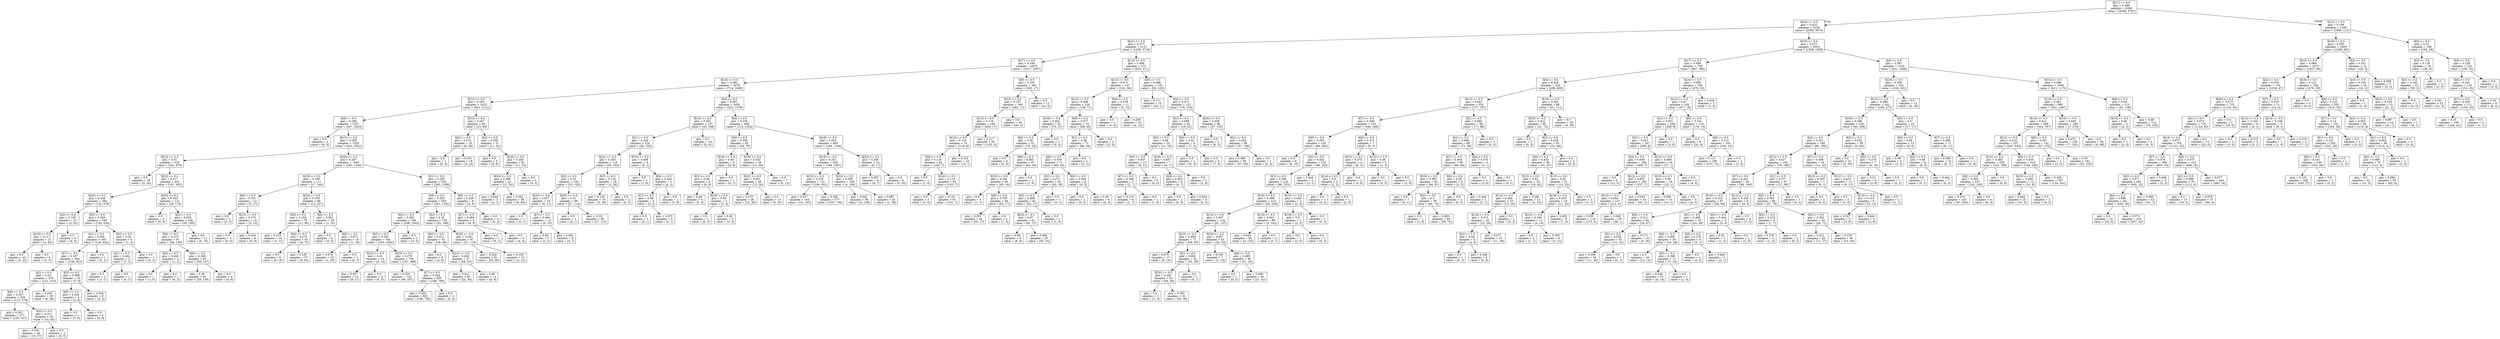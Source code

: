 digraph Tree {
node [shape=box] ;
0 [label="X[11] <= 0.5\ngini = 0.489\nsamples = 6394\nvalue = [4308, 5787]"] ;
1 [label="X[24] <= 0.5\ngini = 0.422\nsamples = 5154\nvalue = [2458, 5674]"] ;
0 -> 1 [labeldistance=2.5, labelangle=45, headlabel="True"] ;
2 [label="X[21] <= 0.5\ngini = 0.377\nsamples = 3151\nvalue = [1250, 3718]"] ;
1 -> 2 ;
3 [label="X[17] <= 0.5\ngini = 0.349\nsamples = 2879\nvalue = [1017, 3507]"] ;
2 -> 3 ;
4 [label="X[14] <= 0.5\ngini = 0.282\nsamples = 2678\nvalue = [714, 3490]"] ;
3 -> 4 ;
5 [label="X[12] <= 0.5\ngini = 0.295\nsamples = 1623\nvalue = [462, 2112]"] ;
4 -> 5 ;
6 [label="X[9] <= 0.5\ngini = 0.296\nsamples = 1557\nvalue = [447, 2023]"] ;
5 -> 6 ;
7 [label="gini = 0.0\nsamples = 2\nvalue = [4, 0]"] ;
6 -> 7 ;
8 [label="X[13] <= 0.5\ngini = 0.295\nsamples = 1555\nvalue = [443, 2023]"] ;
6 -> 8 ;
9 [label="X[15] <= 0.5\ngini = 0.31\nsamples = 510\nvalue = [161, 679]"] ;
8 -> 9 ;
10 [label="gini = 0.0\nsamples = 18\nvalue = [0, 26]"] ;
9 -> 10 ;
11 [label="X[22] <= 0.5\ngini = 0.317\nsamples = 492\nvalue = [161, 653]"] ;
9 -> 11 ;
12 [label="X[20] <= 0.5\ngini = 0.339\nsamples = 380\nvalue = [132, 479]"] ;
11 -> 12 ;
13 [label="X[2] <= 0.5\ngini = 0.105\nsamples = 31\nvalue = [3, 51]"] ;
12 -> 13 ;
14 [label="X[19] <= 0.5\ngini = 0.117\nsamples = 27\nvalue = [3, 45]"] ;
13 -> 14 ;
15 [label="gini = 0.0\nsamples = 23\nvalue = [0, 42]"] ;
14 -> 15 ;
16 [label="gini = 0.5\nsamples = 4\nvalue = [3, 3]"] ;
14 -> 16 ;
17 [label="gini = 0.0\nsamples = 4\nvalue = [0, 6]"] ;
13 -> 17 ;
18 [label="X[5] <= 0.5\ngini = 0.356\nsamples = 349\nvalue = [129, 428]"] ;
12 -> 18 ;
19 [label="X[1] <= 0.5\ngini = 0.356\nsamples = 345\nvalue = [128, 424]"] ;
18 -> 19 ;
20 [label="X[7] <= 0.5\ngini = 0.357\nsamples = 344\nvalue = [128, 423]"] ;
19 -> 20 ;
21 [label="X[2] <= 0.5\ngini = 0.35\nsamples = 334\nvalue = [121, 415]"] ;
20 -> 21 ;
22 [label="X[6] <= 0.5\ngini = 0.357\nsamples = 305\nvalue = [115, 379]"] ;
21 -> 22 ;
23 [label="gini = 0.362\nsamples = 277\nvalue = [105, 337]"] ;
22 -> 23 ;
24 [label="X[3] <= 0.5\ngini = 0.311\nsamples = 28\nvalue = [10, 42]"] ;
22 -> 24 ;
25 [label="gini = 0.335\nsamples = 25\nvalue = [10, 37]"] ;
24 -> 25 ;
26 [label="gini = 0.0\nsamples = 3\nvalue = [0, 5]"] ;
24 -> 26 ;
27 [label="gini = 0.245\nsamples = 29\nvalue = [6, 36]"] ;
21 -> 27 ;
28 [label="X[3] <= 0.5\ngini = 0.498\nsamples = 10\nvalue = [7, 8]"] ;
20 -> 28 ;
29 [label="X[0] <= 0.5\ngini = 0.444\nsamples = 4\nvalue = [3, 6]"] ;
28 -> 29 ;
30 [label="gini = 0.0\nsamples = 1\nvalue = [3, 0]"] ;
29 -> 30 ;
31 [label="gini = 0.0\nsamples = 3\nvalue = [0, 6]"] ;
29 -> 31 ;
32 [label="gini = 0.444\nsamples = 6\nvalue = [4, 2]"] ;
28 -> 32 ;
33 [label="gini = 0.0\nsamples = 1\nvalue = [0, 1]"] ;
19 -> 33 ;
34 [label="X[3] <= 0.5\ngini = 0.32\nsamples = 4\nvalue = [1, 4]"] ;
18 -> 34 ;
35 [label="X[1] <= 0.5\ngini = 0.444\nsamples = 3\nvalue = [1, 2]"] ;
34 -> 35 ;
36 [label="gini = 0.5\nsamples = 2\nvalue = [1, 1]"] ;
35 -> 36 ;
37 [label="gini = 0.0\nsamples = 1\nvalue = [0, 1]"] ;
35 -> 37 ;
38 [label="gini = 0.0\nsamples = 1\nvalue = [0, 2]"] ;
34 -> 38 ;
39 [label="X[20] <= 0.5\ngini = 0.245\nsamples = 112\nvalue = [29, 174]"] ;
11 -> 39 ;
40 [label="gini = 0.0\nsamples = 4\nvalue = [0, 9]"] ;
39 -> 40 ;
41 [label="X[2] <= 0.5\ngini = 0.254\nsamples = 108\nvalue = [29, 165]"] ;
39 -> 41 ;
42 [label="X[0] <= 0.5\ngini = 0.273\nsamples = 97\nvalue = [29, 149]"] ;
41 -> 42 ;
43 [label="X[6] <= 0.5\ngini = 0.444\nsamples = 2\nvalue = [1, 2]"] ;
42 -> 43 ;
44 [label="gini = 0.0\nsamples = 1\nvalue = [1, 0]"] ;
43 -> 44 ;
45 [label="gini = 0.0\nsamples = 1\nvalue = [0, 2]"] ;
43 -> 45 ;
46 [label="X[6] <= 0.5\ngini = 0.269\nsamples = 95\nvalue = [28, 147]"] ;
42 -> 46 ;
47 [label="gini = 0.28\nsamples = 91\nvalue = [28, 138]"] ;
46 -> 47 ;
48 [label="gini = 0.0\nsamples = 4\nvalue = [0, 9]"] ;
46 -> 48 ;
49 [label="gini = 0.0\nsamples = 11\nvalue = [0, 16]"] ;
41 -> 49 ;
50 [label="X[20] <= 0.5\ngini = 0.287\nsamples = 1045\nvalue = [282, 1344]"] ;
8 -> 50 ;
51 [label="X[18] <= 0.5\ngini = 0.189\nsamples = 111\nvalue = [17, 144]"] ;
50 -> 51 ;
52 [label="X[0] <= 0.5\ngini = 0.351\nsamples = 12\nvalue = [5, 17]"] ;
51 -> 52 ;
53 [label="gini = 0.0\nsamples = 2\nvalue = [0, 2]"] ;
52 -> 53 ;
54 [label="X[23] <= 0.5\ngini = 0.375\nsamples = 10\nvalue = [5, 15]"] ;
52 -> 54 ;
55 [label="gini = 0.0\nsamples = 2\nvalue = [0, 6]"] ;
54 -> 55 ;
56 [label="gini = 0.459\nsamples = 8\nvalue = [5, 9]"] ;
54 -> 56 ;
57 [label="X[22] <= 0.5\ngini = 0.158\nsamples = 99\nvalue = [12, 127]"] ;
51 -> 57 ;
58 [label="X[0] <= 0.5\ngini = 0.184\nsamples = 79\nvalue = [11, 96]"] ;
57 -> 58 ;
59 [label="gini = 0.219\nsamples = 14\nvalue = [3, 21]"] ;
58 -> 59 ;
60 [label="X[4] <= 0.5\ngini = 0.174\nsamples = 65\nvalue = [8, 75]"] ;
58 -> 60 ;
61 [label="gini = 0.0\nsamples = 8\nvalue = [0, 10]"] ;
60 -> 61 ;
62 [label="gini = 0.195\nsamples = 57\nvalue = [8, 65]"] ;
60 -> 62 ;
63 [label="X[0] <= 0.5\ngini = 0.061\nsamples = 20\nvalue = [1, 31]"] ;
57 -> 63 ;
64 [label="gini = 0.0\nsamples = 4\nvalue = [0, 5]"] ;
63 -> 64 ;
65 [label="X[6] <= 0.5\ngini = 0.071\nsamples = 16\nvalue = [1, 26]"] ;
63 -> 65 ;
66 [label="gini = 0.074\nsamples = 15\nvalue = [1, 25]"] ;
65 -> 66 ;
67 [label="gini = 0.0\nsamples = 1\nvalue = [0, 1]"] ;
65 -> 67 ;
68 [label="X[1] <= 0.5\ngini = 0.296\nsamples = 934\nvalue = [265, 1200]"] ;
50 -> 68 ;
69 [label="X[6] <= 0.5\ngini = 0.295\nsamples = 925\nvalue = [261, 1191]"] ;
68 -> 69 ;
70 [label="X[5] <= 0.5\ngini = 0.283\nsamples = 766\nvalue = [206, 1003]"] ;
69 -> 70 ;
71 [label="X[0] <= 0.5\ngini = 0.281\nsamples = 764\nvalue = [203, 1000]"] ;
70 -> 71 ;
72 [label="X[22] <= 0.5\ngini = 0.42\nsamples = 14\nvalue = [6, 14]"] ;
71 -> 72 ;
73 [label="gini = 0.457\nsamples = 12\nvalue = [6, 11]"] ;
72 -> 73 ;
74 [label="gini = 0.0\nsamples = 2\nvalue = [0, 3]"] ;
72 -> 74 ;
75 [label="X[23] <= 0.5\ngini = 0.278\nsamples = 750\nvalue = [197, 986]"] ;
71 -> 75 ;
76 [label="gini = 0.329\nsamples = 145\nvalue = [49, 187]"] ;
75 -> 76 ;
77 [label="X[7] <= 0.5\ngini = 0.264\nsamples = 605\nvalue = [148, 799]"] ;
75 -> 77 ;
78 [label="gini = 0.265\nsamples = 603\nvalue = [148, 795]"] ;
77 -> 78 ;
79 [label="gini = 0.0\nsamples = 2\nvalue = [0, 4]"] ;
77 -> 79 ;
80 [label="gini = 0.5\nsamples = 2\nvalue = [3, 3]"] ;
70 -> 80 ;
81 [label="X[2] <= 0.5\ngini = 0.35\nsamples = 159\nvalue = [55, 188]"] ;
69 -> 81 ;
82 [label="X[0] <= 0.5\ngini = 0.411\nsamples = 62\nvalue = [28, 69]"] ;
81 -> 82 ;
83 [label="gini = 0.0\nsamples = 5\nvalue = [0, 6]"] ;
82 -> 83 ;
84 [label="X[22] <= 0.5\ngini = 0.426\nsamples = 57\nvalue = [28, 63]"] ;
82 -> 84 ;
85 [label="gini = 0.411\nsamples = 45\nvalue = [22, 54]"] ;
84 -> 85 ;
86 [label="gini = 0.48\nsamples = 12\nvalue = [6, 9]"] ;
84 -> 86 ;
87 [label="X[22] <= 0.5\ngini = 0.301\nsamples = 97\nvalue = [27, 119]"] ;
81 -> 87 ;
88 [label="gini = 0.324\nsamples = 81\nvalue = [25, 98]"] ;
87 -> 88 ;
89 [label="gini = 0.159\nsamples = 16\nvalue = [2, 21]"] ;
87 -> 89 ;
90 [label="X[6] <= 0.5\ngini = 0.426\nsamples = 9\nvalue = [4, 9]"] ;
68 -> 90 ;
91 [label="X[7] <= 0.5\ngini = 0.494\nsamples = 5\nvalue = [4, 5]"] ;
90 -> 91 ;
92 [label="gini = 0.0\nsamples = 1\nvalue = [0, 1]"] ;
91 -> 92 ;
93 [label="gini = 0.5\nsamples = 4\nvalue = [4, 4]"] ;
91 -> 93 ;
94 [label="gini = 0.0\nsamples = 4\nvalue = [0, 4]"] ;
90 -> 94 ;
95 [label="X[23] <= 0.5\ngini = 0.247\nsamples = 66\nvalue = [15, 89]"] ;
5 -> 95 ;
96 [label="X[4] <= 0.5\ngini = 0.219\nsamples = 19\nvalue = [4, 28]"] ;
95 -> 96 ;
97 [label="gini = 0.0\nsamples = 1\nvalue = [0, 4]"] ;
96 -> 97 ;
98 [label="gini = 0.245\nsamples = 18\nvalue = [4, 24]"] ;
96 -> 98 ;
99 [label="X[4] <= 0.5\ngini = 0.259\nsamples = 47\nvalue = [11, 61]"] ;
95 -> 99 ;
100 [label="gini = 0.0\nsamples = 5\nvalue = [0, 8]"] ;
99 -> 100 ;
101 [label="X[18] <= 0.5\ngini = 0.285\nsamples = 42\nvalue = [11, 53]"] ;
99 -> 101 ;
102 [label="X[20] <= 0.5\ngini = 0.296\nsamples = 41\nvalue = [11, 50]"] ;
101 -> 102 ;
103 [label="gini = 0.444\nsamples = 3\nvalue = [2, 1]"] ;
102 -> 103 ;
104 [label="gini = 0.262\nsamples = 38\nvalue = [9, 49]"] ;
102 -> 104 ;
105 [label="gini = 0.0\nsamples = 1\nvalue = [0, 3]"] ;
101 -> 105 ;
106 [label="X[0] <= 0.5\ngini = 0.261\nsamples = 1055\nvalue = [252, 1378]"] ;
4 -> 106 ;
107 [label="X[18] <= 0.5\ngini = 0.282\nsamples = 147\nvalue = [40, 196]"] ;
106 -> 107 ;
108 [label="X[1] <= 0.5\ngini = 0.326\nsamples = 124\nvalue = [40, 155]"] ;
107 -> 108 ;
109 [label="X[22] <= 0.5\ngini = 0.303\nsamples = 118\nvalue = [35, 153]"] ;
108 -> 109 ;
110 [label="X[2] <= 0.5\ngini = 0.33\nsamples = 100\nvalue = [33, 125]"] ;
109 -> 110 ;
111 [label="X[20] <= 0.5\ngini = 0.457\nsamples = 14\nvalue = [6, 11]"] ;
110 -> 111 ;
112 [label="gini = 0.0\nsamples = 1\nvalue = [0, 1]"] ;
111 -> 112 ;
113 [label="X[7] <= 0.5\ngini = 0.469\nsamples = 13\nvalue = [6, 10]"] ;
111 -> 113 ;
114 [label="gini = 0.48\nsamples = 5\nvalue = [2, 3]"] ;
113 -> 114 ;
115 [label="gini = 0.463\nsamples = 8\nvalue = [4, 7]"] ;
113 -> 115 ;
116 [label="X[20] <= 0.5\ngini = 0.31\nsamples = 86\nvalue = [27, 114]"] ;
110 -> 116 ;
117 [label="gini = 0.0\nsamples = 1\nvalue = [0, 1]"] ;
116 -> 117 ;
118 [label="gini = 0.311\nsamples = 85\nvalue = [27, 113]"] ;
116 -> 118 ;
119 [label="X[3] <= 0.5\ngini = 0.124\nsamples = 18\nvalue = [2, 28]"] ;
109 -> 119 ;
120 [label="gini = 0.133\nsamples = 16\nvalue = [2, 26]"] ;
119 -> 120 ;
121 [label="gini = 0.0\nsamples = 2\nvalue = [0, 2]"] ;
119 -> 121 ;
122 [label="X[23] <= 0.5\ngini = 0.408\nsamples = 6\nvalue = [5, 2]"] ;
108 -> 122 ;
123 [label="gini = 0.0\nsamples = 1\nvalue = [1, 0]"] ;
122 -> 123 ;
124 [label="X[4] <= 0.5\ngini = 0.444\nsamples = 5\nvalue = [4, 2]"] ;
122 -> 124 ;
125 [label="X[7] <= 0.5\ngini = 0.48\nsamples = 4\nvalue = [3, 2]"] ;
124 -> 125 ;
126 [label="gini = 0.0\nsamples = 1\nvalue = [0, 1]"] ;
125 -> 126 ;
127 [label="gini = 0.375\nsamples = 3\nvalue = [3, 1]"] ;
125 -> 127 ;
128 [label="gini = 0.0\nsamples = 1\nvalue = [1, 0]"] ;
124 -> 128 ;
129 [label="gini = 0.0\nsamples = 23\nvalue = [0, 41]"] ;
107 -> 129 ;
130 [label="X[4] <= 0.5\ngini = 0.258\nsamples = 908\nvalue = [212, 1182]"] ;
106 -> 130 ;
131 [label="X[6] <= 0.5\ngini = 0.305\nsamples = 65\nvalue = [18, 78]"] ;
130 -> 131 ;
132 [label="X[18] <= 0.5\ngini = 0.48\nsamples = 9\nvalue = [6, 9]"] ;
131 -> 132 ;
133 [label="X[5] <= 0.5\ngini = 0.49\nsamples = 8\nvalue = [6, 8]"] ;
132 -> 133 ;
134 [label="gini = 0.49\nsamples = 5\nvalue = [3, 4]"] ;
133 -> 134 ;
135 [label="X[23] <= 0.5\ngini = 0.49\nsamples = 3\nvalue = [3, 4]"] ;
133 -> 135 ;
136 [label="gini = 0.0\nsamples = 1\nvalue = [0, 2]"] ;
135 -> 136 ;
137 [label="gini = 0.48\nsamples = 2\nvalue = [3, 2]"] ;
135 -> 137 ;
138 [label="gini = 0.0\nsamples = 1\nvalue = [0, 1]"] ;
132 -> 138 ;
139 [label="X[18] <= 0.5\ngini = 0.252\nsamples = 56\nvalue = [12, 69]"] ;
131 -> 139 ;
140 [label="X[22] <= 0.5\ngini = 0.291\nsamples = 49\nvalue = [12, 56]"] ;
139 -> 140 ;
141 [label="gini = 0.375\nsamples = 36\nvalue = [12, 36]"] ;
140 -> 141 ;
142 [label="gini = 0.0\nsamples = 13\nvalue = [0, 20]"] ;
140 -> 142 ;
143 [label="gini = 0.0\nsamples = 7\nvalue = [0, 13]"] ;
139 -> 143 ;
144 [label="X[19] <= 0.5\ngini = 0.254\nsamples = 843\nvalue = [194, 1104]"] ;
130 -> 144 ;
145 [label="X[18] <= 0.5\ngini = 0.251\nsamples = 829\nvalue = [188, 1087]"] ;
144 -> 145 ;
146 [label="X[23] <= 0.5\ngini = 0.276\nsamples = 721\nvalue = [184, 931]"] ;
145 -> 146 ;
147 [label="gini = 0.237\nsamples = 144\nvalue = [31, 195]"] ;
146 -> 147 ;
148 [label="gini = 0.285\nsamples = 577\nvalue = [153, 736]"] ;
146 -> 148 ;
149 [label="X[22] <= 0.5\ngini = 0.049\nsamples = 108\nvalue = [4, 156]"] ;
145 -> 149 ;
150 [label="gini = 0.045\nsamples = 90\nvalue = [3, 128]"] ;
149 -> 150 ;
151 [label="gini = 0.067\nsamples = 18\nvalue = [1, 28]"] ;
149 -> 151 ;
152 [label="X[22] <= 0.5\ngini = 0.386\nsamples = 14\nvalue = [6, 17]"] ;
144 -> 152 ;
153 [label="gini = 0.497\nsamples = 8\nvalue = [6, 7]"] ;
152 -> 153 ;
154 [label="gini = 0.0\nsamples = 6\nvalue = [0, 10]"] ;
152 -> 154 ;
155 [label="X[6] <= 0.5\ngini = 0.101\nsamples = 201\nvalue = [303, 17]"] ;
3 -> 155 ;
156 [label="X[22] <= 0.5\ngini = 0.107\nsamples = 189\nvalue = [282, 17]"] ;
155 -> 156 ;
157 [label="X[13] <= 0.5\ngini = 0.118\nsamples = 169\nvalue = [253, 17]"] ;
156 -> 157 ;
158 [label="X[15] <= 0.5\ngini = 0.119\nsamples = 74\nvalue = [118, 8]"] ;
157 -> 158 ;
159 [label="X[4] <= 0.5\ngini = 0.118\nsamples = 64\nvalue = [104, 7]"] ;
158 -> 159 ;
160 [label="gini = 0.0\nsamples = 1\nvalue = [1, 0]"] ;
159 -> 160 ;
161 [label="X[14] <= 0.5\ngini = 0.119\nsamples = 63\nvalue = [103, 7]"] ;
159 -> 161 ;
162 [label="gini = 0.0\nsamples = 2\nvalue = [2, 0]"] ;
161 -> 162 ;
163 [label="gini = 0.121\nsamples = 61\nvalue = [101, 7]"] ;
161 -> 163 ;
164 [label="gini = 0.124\nsamples = 10\nvalue = [14, 1]"] ;
158 -> 164 ;
165 [label="gini = 0.117\nsamples = 95\nvalue = [135, 9]"] ;
157 -> 165 ;
166 [label="gini = 0.0\nsamples = 20\nvalue = [29, 0]"] ;
156 -> 166 ;
167 [label="gini = 0.0\nsamples = 12\nvalue = [21, 0]"] ;
155 -> 167 ;
168 [label="X[13] <= 0.5\ngini = 0.499\nsamples = 272\nvalue = [233, 211]"] ;
2 -> 168 ;
169 [label="X[12] <= 0.5\ngini = 0.471\nsamples = 137\nvalue = [141, 86]"] ;
168 -> 169 ;
170 [label="X[14] <= 0.5\ngini = 0.449\nsamples = 126\nvalue = [138, 71]"] ;
169 -> 170 ;
171 [label="X[16] <= 0.5\ngini = 0.402\nsamples = 52\nvalue = [70, 27]"] ;
170 -> 171 ;
172 [label="X[0] <= 0.5\ngini = 0.38\nsamples = 51\nvalue = [70, 24]"] ;
171 -> 172 ;
173 [label="gini = 0.5\nsamples = 4\nvalue = [6, 6]"] ;
172 -> 173 ;
174 [label="X[8] <= 0.5\ngini = 0.343\nsamples = 47\nvalue = [64, 18]"] ;
172 -> 174 ;
175 [label="X[20] <= 0.5\ngini = 0.346\nsamples = 46\nvalue = [63, 18]"] ;
174 -> 175 ;
176 [label="gini = 0.5\nsamples = 2\nvalue = [1, 1]"] ;
175 -> 176 ;
177 [label="X[6] <= 0.5\ngini = 0.338\nsamples = 44\nvalue = [62, 17]"] ;
175 -> 177 ;
178 [label="gini = 0.361\nsamples = 42\nvalue = [55, 17]"] ;
177 -> 178 ;
179 [label="gini = 0.0\nsamples = 2\nvalue = [7, 0]"] ;
177 -> 179 ;
180 [label="gini = 0.0\nsamples = 1\nvalue = [1, 0]"] ;
174 -> 180 ;
181 [label="gini = 0.0\nsamples = 1\nvalue = [0, 3]"] ;
171 -> 181 ;
182 [label="X[8] <= 0.5\ngini = 0.477\nsamples = 74\nvalue = [68, 44]"] ;
170 -> 182 ;
183 [label="X[1] <= 0.5\ngini = 0.48\nsamples = 72\nvalue = [66, 44]"] ;
182 -> 183 ;
184 [label="X[6] <= 0.5\ngini = 0.478\nsamples = 71\nvalue = [66, 43]"] ;
183 -> 184 ;
185 [label="X[3] <= 0.5\ngini = 0.471\nsamples = 63\nvalue = [62, 38]"] ;
184 -> 185 ;
186 [label="X[5] <= 0.5\ngini = 0.468\nsamples = 62\nvalue = [62, 37]"] ;
185 -> 186 ;
187 [label="X[20] <= 0.5\ngini = 0.47\nsamples = 61\nvalue = [61, 37]"] ;
186 -> 187 ;
188 [label="gini = 0.48\nsamples = 6\nvalue = [6, 4]"] ;
187 -> 188 ;
189 [label="gini = 0.469\nsamples = 55\nvalue = [55, 33]"] ;
187 -> 189 ;
190 [label="gini = 0.0\nsamples = 1\nvalue = [1, 0]"] ;
186 -> 190 ;
191 [label="gini = 0.0\nsamples = 1\nvalue = [0, 1]"] ;
185 -> 191 ;
192 [label="X[0] <= 0.5\ngini = 0.494\nsamples = 8\nvalue = [4, 5]"] ;
184 -> 192 ;
193 [label="gini = 0.0\nsamples = 2\nvalue = [0, 2]"] ;
192 -> 193 ;
194 [label="gini = 0.49\nsamples = 6\nvalue = [4, 3]"] ;
192 -> 194 ;
195 [label="gini = 0.0\nsamples = 1\nvalue = [0, 1]"] ;
183 -> 195 ;
196 [label="gini = 0.0\nsamples = 2\nvalue = [2, 0]"] ;
182 -> 196 ;
197 [label="X[0] <= 0.5\ngini = 0.278\nsamples = 11\nvalue = [3, 15]"] ;
169 -> 197 ;
198 [label="gini = 0.0\nsamples = 1\nvalue = [1, 0]"] ;
197 -> 198 ;
199 [label="gini = 0.208\nsamples = 10\nvalue = [2, 15]"] ;
197 -> 199 ;
200 [label="X[9] <= 0.5\ngini = 0.488\nsamples = 135\nvalue = [92, 125]"] ;
168 -> 200 ;
201 [label="gini = 0.111\nsamples = 13\nvalue = [16, 1]"] ;
200 -> 201 ;
202 [label="X[4] <= 0.5\ngini = 0.471\nsamples = 122\nvalue = [76, 124]"] ;
200 -> 202 ;
203 [label="X[1] <= 0.5\ngini = 0.499\nsamples = 24\nvalue = [19, 21]"] ;
202 -> 203 ;
204 [label="X[3] <= 0.5\ngini = 0.48\nsamples = 20\nvalue = [12, 18]"] ;
203 -> 204 ;
205 [label="X[0] <= 0.5\ngini = 0.457\nsamples = 13\nvalue = [6, 11]"] ;
204 -> 205 ;
206 [label="X[7] <= 0.5\ngini = 0.346\nsamples = 7\nvalue = [2, 7]"] ;
205 -> 206 ;
207 [label="gini = 0.219\nsamples = 6\nvalue = [1, 7]"] ;
206 -> 207 ;
208 [label="gini = 0.0\nsamples = 1\nvalue = [1, 0]"] ;
206 -> 208 ;
209 [label="gini = 0.5\nsamples = 6\nvalue = [4, 4]"] ;
205 -> 209 ;
210 [label="X[18] <= 0.5\ngini = 0.497\nsamples = 7\nvalue = [6, 7]"] ;
204 -> 210 ;
211 [label="X[6] <= 0.5\ngini = 0.463\nsamples = 6\nvalue = [4, 7]"] ;
210 -> 211 ;
212 [label="gini = 0.0\nsamples = 2\nvalue = [0, 5]"] ;
211 -> 212 ;
213 [label="gini = 0.444\nsamples = 4\nvalue = [4, 2]"] ;
211 -> 213 ;
214 [label="gini = 0.0\nsamples = 1\nvalue = [2, 0]"] ;
210 -> 214 ;
215 [label="X[6] <= 0.5\ngini = 0.42\nsamples = 4\nvalue = [7, 3]"] ;
203 -> 215 ;
216 [label="gini = 0.0\nsamples = 1\nvalue = [0, 3]"] ;
215 -> 216 ;
217 [label="gini = 0.0\nsamples = 3\nvalue = [7, 0]"] ;
215 -> 217 ;
218 [label="X[20] <= 0.5\ngini = 0.459\nsamples = 98\nvalue = [57, 103]"] ;
202 -> 218 ;
219 [label="gini = 0.0\nsamples = 2\nvalue = [0, 3]"] ;
218 -> 219 ;
220 [label="X[1] <= 0.5\ngini = 0.462\nsamples = 96\nvalue = [57, 100]"] ;
218 -> 220 ;
221 [label="gini = 0.465\nsamples = 95\nvalue = [57, 98]"] ;
220 -> 221 ;
222 [label="gini = 0.0\nsamples = 1\nvalue = [0, 2]"] ;
220 -> 222 ;
223 [label="X[19] <= 0.5\ngini = 0.472\nsamples = 2003\nvalue = [1208, 1956]"] ;
1 -> 223 ;
224 [label="X[17] <= 0.5\ngini = 0.486\nsamples = 749\nvalue = [687, 490]"] ;
223 -> 224 ;
225 [label="X[6] <= 0.5\ngini = 0.426\nsamples = 420\nvalue = [208, 468]"] ;
224 -> 225 ;
226 [label="X[13] <= 0.5\ngini = 0.443\nsamples = 332\nvalue = [177, 357]"] ;
225 -> 226 ;
227 [label="X[7] <= 0.5\ngini = 0.406\nsamples = 233\nvalue = [106, 269]"] ;
226 -> 227 ;
228 [label="X[9] <= 0.5\ngini = 0.395\nsamples = 226\nvalue = [98, 264]"] ;
227 -> 228 ;
229 [label="gini = 0.0\nsamples = 8\nvalue = [0, 10]"] ;
228 -> 229 ;
230 [label="X[2] <= 0.5\ngini = 0.402\nsamples = 218\nvalue = [98, 254]"] ;
228 -> 230 ;
231 [label="X[5] <= 0.5\ngini = 0.399\nsamples = 216\nvalue = [96, 253]"] ;
230 -> 231 ;
232 [label="X[16] <= 0.5\ngini = 0.398\nsamples = 213\nvalue = [94, 249]"] ;
231 -> 232 ;
233 [label="X[14] <= 0.5\ngini = 0.497\nsamples = 124\nvalue = [91, 107]"] ;
232 -> 233 ;
234 [label="X[15] <= 0.5\ngini = 0.499\nsamples = 71\nvalue = [59, 53]"] ;
233 -> 234 ;
235 [label="gini = 0.476\nsamples = 17\nvalue = [9, 14]"] ;
234 -> 235 ;
236 [label="X[1] <= 0.5\ngini = 0.492\nsamples = 54\nvalue = [50, 39]"] ;
234 -> 236 ;
237 [label="X[20] <= 0.5\ngini = 0.491\nsamples = 53\nvalue = [50, 38]"] ;
236 -> 237 ;
238 [label="gini = 0.0\nsamples = 1\nvalue = [1, 0]"] ;
237 -> 238 ;
239 [label="gini = 0.492\nsamples = 52\nvalue = [49, 38]"] ;
237 -> 239 ;
240 [label="gini = 0.0\nsamples = 1\nvalue = [0, 1]"] ;
236 -> 240 ;
241 [label="X[20] <= 0.5\ngini = 0.467\nsamples = 53\nvalue = [32, 54]"] ;
233 -> 241 ;
242 [label="gini = 0.165\nsamples = 7\nvalue = [1, 10]"] ;
241 -> 242 ;
243 [label="X[0] <= 0.5\ngini = 0.485\nsamples = 46\nvalue = [31, 44]"] ;
241 -> 243 ;
244 [label="gini = 0.0\nsamples = 1\nvalue = [0, 2]"] ;
243 -> 244 ;
245 [label="gini = 0.489\nsamples = 45\nvalue = [31, 42]"] ;
243 -> 245 ;
246 [label="X[18] <= 0.5\ngini = 0.041\nsamples = 89\nvalue = [3, 142]"] ;
232 -> 246 ;
247 [label="gini = 0.043\nsamples = 84\nvalue = [3, 135]"] ;
246 -> 247 ;
248 [label="gini = 0.0\nsamples = 5\nvalue = [0, 7]"] ;
246 -> 248 ;
249 [label="X[15] <= 0.5\ngini = 0.444\nsamples = 3\nvalue = [2, 4]"] ;
231 -> 249 ;
250 [label="X[18] <= 0.5\ngini = 0.5\nsamples = 2\nvalue = [2, 2]"] ;
249 -> 250 ;
251 [label="gini = 0.0\nsamples = 1\nvalue = [2, 0]"] ;
250 -> 251 ;
252 [label="gini = 0.0\nsamples = 1\nvalue = [0, 2]"] ;
250 -> 252 ;
253 [label="gini = 0.0\nsamples = 1\nvalue = [0, 2]"] ;
249 -> 253 ;
254 [label="gini = 0.444\nsamples = 2\nvalue = [2, 1]"] ;
230 -> 254 ;
255 [label="X[0] <= 0.5\ngini = 0.473\nsamples = 7\nvalue = [8, 5]"] ;
227 -> 255 ;
256 [label="X[15] <= 0.5\ngini = 0.375\nsamples = 4\nvalue = [6, 2]"] ;
255 -> 256 ;
257 [label="X[14] <= 0.5\ngini = 0.5\nsamples = 2\nvalue = [2, 2]"] ;
256 -> 257 ;
258 [label="gini = 0.0\nsamples = 1\nvalue = [0, 2]"] ;
257 -> 258 ;
259 [label="gini = 0.0\nsamples = 1\nvalue = [2, 0]"] ;
257 -> 259 ;
260 [label="gini = 0.0\nsamples = 2\nvalue = [4, 0]"] ;
256 -> 260 ;
261 [label="X[15] <= 0.5\ngini = 0.48\nsamples = 3\nvalue = [2, 3]"] ;
255 -> 261 ;
262 [label="gini = 0.0\nsamples = 1\nvalue = [0, 3]"] ;
261 -> 262 ;
263 [label="gini = 0.0\nsamples = 2\nvalue = [2, 0]"] ;
261 -> 263 ;
264 [label="X[2] <= 0.5\ngini = 0.494\nsamples = 99\nvalue = [71, 88]"] ;
226 -> 264 ;
265 [label="X[1] <= 0.5\ngini = 0.496\nsamples = 98\nvalue = [71, 85]"] ;
264 -> 265 ;
266 [label="X[7] <= 0.5\ngini = 0.494\nsamples = 96\nvalue = [68, 84]"] ;
265 -> 266 ;
267 [label="X[20] <= 0.5\ngini = 0.495\nsamples = 92\nvalue = [66, 81]"] ;
266 -> 267 ;
268 [label="gini = 0.0\nsamples = 7\nvalue = [0, 11]"] ;
267 -> 268 ;
269 [label="X[4] <= 0.5\ngini = 0.5\nsamples = 85\nvalue = [66, 70]"] ;
267 -> 269 ;
270 [label="gini = 0.0\nsamples = 1\nvalue = [1, 0]"] ;
269 -> 270 ;
271 [label="gini = 0.499\nsamples = 84\nvalue = [65, 70]"] ;
269 -> 271 ;
272 [label="X[0] <= 0.5\ngini = 0.48\nsamples = 4\nvalue = [2, 3]"] ;
266 -> 272 ;
273 [label="gini = 0.0\nsamples = 2\nvalue = [0, 2]"] ;
272 -> 273 ;
274 [label="gini = 0.444\nsamples = 2\nvalue = [2, 1]"] ;
272 -> 274 ;
275 [label="X[4] <= 0.5\ngini = 0.375\nsamples = 2\nvalue = [3, 1]"] ;
265 -> 275 ;
276 [label="gini = 0.0\nsamples = 1\nvalue = [3, 0]"] ;
275 -> 276 ;
277 [label="gini = 0.0\nsamples = 1\nvalue = [0, 1]"] ;
275 -> 277 ;
278 [label="gini = 0.0\nsamples = 1\nvalue = [0, 3]"] ;
264 -> 278 ;
279 [label="X[16] <= 0.5\ngini = 0.341\nsamples = 88\nvalue = [31, 111]"] ;
225 -> 279 ;
280 [label="X[20] <= 0.5\ngini = 0.421\nsamples = 60\nvalue = [31, 72]"] ;
279 -> 280 ;
281 [label="gini = 0.0\nsamples = 2\nvalue = [0, 3]"] ;
280 -> 281 ;
282 [label="X[3] <= 0.5\ngini = 0.428\nsamples = 58\nvalue = [31, 69]"] ;
280 -> 282 ;
283 [label="X[0] <= 0.5\ngini = 0.433\nsamples = 56\nvalue = [31, 67]"] ;
282 -> 283 ;
284 [label="X[13] <= 0.5\ngini = 0.42\nsamples = 35\nvalue = [18, 42]"] ;
283 -> 284 ;
285 [label="X[12] <= 0.5\ngini = 0.464\nsamples = 23\nvalue = [15, 26]"] ;
284 -> 285 ;
286 [label="X[14] <= 0.5\ngini = 0.473\nsamples = 22\nvalue = [15, 24]"] ;
285 -> 286 ;
287 [label="X[2] <= 0.5\ngini = 0.48\nsamples = 6\nvalue = [4, 6]"] ;
286 -> 287 ;
288 [label="gini = 0.0\nsamples = 1\nvalue = [0, 1]"] ;
287 -> 288 ;
289 [label="gini = 0.494\nsamples = 5\nvalue = [4, 5]"] ;
287 -> 289 ;
290 [label="gini = 0.471\nsamples = 16\nvalue = [11, 18]"] ;
286 -> 290 ;
291 [label="gini = 0.0\nsamples = 1\nvalue = [0, 2]"] ;
285 -> 291 ;
292 [label="gini = 0.266\nsamples = 12\nvalue = [3, 16]"] ;
284 -> 292 ;
293 [label="X[15] <= 0.5\ngini = 0.45\nsamples = 21\nvalue = [13, 25]"] ;
283 -> 293 ;
294 [label="X[14] <= 0.5\ngini = 0.438\nsamples = 19\nvalue = [11, 23]"] ;
293 -> 294 ;
295 [label="X[13] <= 0.5\ngini = 0.346\nsamples = 11\nvalue = [4, 14]"] ;
294 -> 295 ;
296 [label="gini = 0.5\nsamples = 2\nvalue = [1, 1]"] ;
295 -> 296 ;
297 [label="gini = 0.305\nsamples = 9\nvalue = [3, 13]"] ;
295 -> 297 ;
298 [label="gini = 0.492\nsamples = 8\nvalue = [7, 9]"] ;
294 -> 298 ;
299 [label="gini = 0.5\nsamples = 2\nvalue = [2, 2]"] ;
293 -> 299 ;
300 [label="gini = 0.0\nsamples = 2\nvalue = [0, 2]"] ;
282 -> 300 ;
301 [label="gini = 0.0\nsamples = 28\nvalue = [0, 39]"] ;
279 -> 301 ;
302 [label="X[16] <= 0.5\ngini = 0.084\nsamples = 329\nvalue = [479, 22]"] ;
224 -> 302 ;
303 [label="X[14] <= 0.5\ngini = 0.07\nsamples = 326\nvalue = [477, 18]"] ;
302 -> 303 ;
304 [label="X[1] <= 0.5\ngini = 0.051\nsamples = 208\nvalue = [299, 8]"] ;
303 -> 304 ;
305 [label="X[2] <= 0.5\ngini = 0.051\nsamples = 207\nvalue = [296, 8]"] ;
304 -> 305 ;
306 [label="X[4] <= 0.5\ngini = 0.049\nsamples = 188\nvalue = [269, 7]"] ;
305 -> 306 ;
307 [label="gini = 0.0\nsamples = 8\nvalue = [12, 0]"] ;
306 -> 307 ;
308 [label="X[12] <= 0.5\ngini = 0.052\nsamples = 180\nvalue = [257, 7]"] ;
306 -> 308 ;
309 [label="X[15] <= 0.5\ngini = 0.054\nsamples = 147\nvalue = [212, 6]"] ;
308 -> 309 ;
310 [label="gini = 0.055\nsamples = 119\nvalue = [173, 5]"] ;
309 -> 310 ;
311 [label="gini = 0.049\nsamples = 28\nvalue = [39, 1]"] ;
309 -> 311 ;
312 [label="gini = 0.043\nsamples = 33\nvalue = [45, 1]"] ;
308 -> 312 ;
313 [label="X[12] <= 0.5\ngini = 0.069\nsamples = 19\nvalue = [27, 1]"] ;
305 -> 313 ;
314 [label="X[15] <= 0.5\ngini = 0.08\nsamples = 16\nvalue = [23, 1]"] ;
313 -> 314 ;
315 [label="gini = 0.095\nsamples = 13\nvalue = [19, 1]"] ;
314 -> 315 ;
316 [label="gini = 0.0\nsamples = 3\nvalue = [4, 0]"] ;
314 -> 316 ;
317 [label="gini = 0.0\nsamples = 3\nvalue = [4, 0]"] ;
313 -> 317 ;
318 [label="gini = 0.0\nsamples = 1\nvalue = [3, 0]"] ;
304 -> 318 ;
319 [label="X[0] <= 0.5\ngini = 0.101\nsamples = 118\nvalue = [178, 10]"] ;
303 -> 319 ;
320 [label="gini = 0.0\nsamples = 9\nvalue = [20, 0]"] ;
319 -> 320 ;
321 [label="X[6] <= 0.5\ngini = 0.112\nsamples = 109\nvalue = [158, 10]"] ;
319 -> 321 ;
322 [label="gini = 0.113\nsamples = 108\nvalue = [157, 10]"] ;
321 -> 322 ;
323 [label="gini = 0.0\nsamples = 1\nvalue = [1, 0]"] ;
321 -> 323 ;
324 [label="gini = 0.444\nsamples = 3\nvalue = [2, 4]"] ;
302 -> 324 ;
325 [label="X[4] <= 0.5\ngini = 0.387\nsamples = 1254\nvalue = [521, 1466]"] ;
223 -> 325 ;
326 [label="X[10] <= 0.5\ngini = 0.396\nsamples = 254\nvalue = [109, 291]"] ;
325 -> 326 ;
327 [label="X[15] <= 0.5\ngini = 0.408\nsamples = 242\nvalue = [109, 273]"] ;
326 -> 327 ;
328 [label="X[16] <= 0.5\ngini = 0.389\nsamples = 218\nvalue = [92, 256]"] ;
327 -> 328 ;
329 [label="X[3] <= 0.5\ngini = 0.431\nsamples = 180\nvalue = [90, 196]"] ;
328 -> 329 ;
330 [label="X[13] <= 0.5\ngini = 0.417\nsamples = 162\nvalue = [76, 180]"] ;
329 -> 330 ;
331 [label="X[7] <= 0.5\ngini = 0.441\nsamples = 95\nvalue = [49, 100]"] ;
330 -> 331 ;
332 [label="X[14] <= 0.5\ngini = 0.415\nsamples = 87\nvalue = [40, 96]"] ;
331 -> 332 ;
333 [label="X[0] <= 0.5\ngini = 0.311\nsamples = 54\nvalue = [16, 67]"] ;
332 -> 333 ;
334 [label="X[1] <= 0.5\ngini = 0.334\nsamples = 35\nvalue = [11, 41]"] ;
333 -> 334 ;
335 [label="gini = 0.338\nsamples = 34\nvalue = [11, 40]"] ;
334 -> 335 ;
336 [label="gini = 0.0\nsamples = 1\nvalue = [0, 1]"] ;
334 -> 336 ;
337 [label="gini = 0.271\nsamples = 19\nvalue = [5, 26]"] ;
333 -> 337 ;
338 [label="X[1] <= 0.5\ngini = 0.496\nsamples = 33\nvalue = [24, 29]"] ;
332 -> 338 ;
339 [label="X[0] <= 0.5\ngini = 0.482\nsamples = 29\nvalue = [19, 28]"] ;
338 -> 339 ;
340 [label="gini = 0.5\nsamples = 18\nvalue = [14, 14]"] ;
339 -> 340 ;
341 [label="X[5] <= 0.5\ngini = 0.388\nsamples = 11\nvalue = [5, 14]"] ;
339 -> 341 ;
342 [label="gini = 0.346\nsamples = 10\nvalue = [4, 14]"] ;
341 -> 342 ;
343 [label="gini = 0.0\nsamples = 1\nvalue = [1, 0]"] ;
341 -> 343 ;
344 [label="X[5] <= 0.5\ngini = 0.278\nsamples = 4\nvalue = [5, 1]"] ;
338 -> 344 ;
345 [label="gini = 0.0\nsamples = 1\nvalue = [3, 0]"] ;
344 -> 345 ;
346 [label="gini = 0.444\nsamples = 3\nvalue = [2, 1]"] ;
344 -> 346 ;
347 [label="X[12] <= 0.5\ngini = 0.426\nsamples = 8\nvalue = [9, 4]"] ;
331 -> 347 ;
348 [label="X[0] <= 0.5\ngini = 0.444\nsamples = 4\nvalue = [2, 4]"] ;
347 -> 348 ;
349 [label="gini = 0.32\nsamples = 3\nvalue = [1, 4]"] ;
348 -> 349 ;
350 [label="gini = 0.0\nsamples = 1\nvalue = [1, 0]"] ;
348 -> 350 ;
351 [label="gini = 0.0\nsamples = 4\nvalue = [7, 0]"] ;
347 -> 351 ;
352 [label="X[1] <= 0.5\ngini = 0.377\nsamples = 67\nvalue = [27, 80]"] ;
330 -> 352 ;
353 [label="X[6] <= 0.5\ngini = 0.382\nsamples = 66\nvalue = [27, 78]"] ;
352 -> 353 ;
354 [label="X[5] <= 0.5\ngini = 0.219\nsamples = 4\nvalue = [1, 7]"] ;
353 -> 354 ;
355 [label="gini = 0.278\nsamples = 2\nvalue = [1, 5]"] ;
354 -> 355 ;
356 [label="gini = 0.0\nsamples = 2\nvalue = [0, 2]"] ;
354 -> 356 ;
357 [label="X[2] <= 0.5\ngini = 0.392\nsamples = 62\nvalue = [26, 71]"] ;
353 -> 357 ;
358 [label="gini = 0.411\nsamples = 26\nvalue = [11, 27]"] ;
357 -> 358 ;
359 [label="gini = 0.379\nsamples = 36\nvalue = [15, 44]"] ;
357 -> 359 ;
360 [label="gini = 0.0\nsamples = 1\nvalue = [0, 2]"] ;
352 -> 360 ;
361 [label="X[7] <= 0.5\ngini = 0.498\nsamples = 18\nvalue = [14, 16]"] ;
329 -> 361 ;
362 [label="X[13] <= 0.5\ngini = 0.397\nsamples = 7\nvalue = [8, 3]"] ;
361 -> 362 ;
363 [label="gini = 0.0\nsamples = 2\nvalue = [5, 0]"] ;
362 -> 363 ;
364 [label="gini = 0.5\nsamples = 5\nvalue = [3, 3]"] ;
362 -> 364 ;
365 [label="X[12] <= 0.5\ngini = 0.432\nsamples = 11\nvalue = [6, 13]"] ;
361 -> 365 ;
366 [label="X[13] <= 0.5\ngini = 0.415\nsamples = 9\nvalue = [5, 12]"] ;
365 -> 366 ;
367 [label="gini = 0.397\nsamples = 5\nvalue = [3, 8]"] ;
366 -> 367 ;
368 [label="gini = 0.444\nsamples = 4\nvalue = [2, 4]"] ;
366 -> 368 ;
369 [label="gini = 0.5\nsamples = 2\nvalue = [1, 1]"] ;
365 -> 369 ;
370 [label="X[3] <= 0.5\ngini = 0.062\nsamples = 38\nvalue = [2, 60]"] ;
328 -> 370 ;
371 [label="gini = 0.0\nsamples = 31\nvalue = [0, 50]"] ;
370 -> 371 ;
372 [label="X[6] <= 0.5\ngini = 0.278\nsamples = 7\nvalue = [2, 10]"] ;
370 -> 372 ;
373 [label="gini = 0.32\nsamples = 6\nvalue = [2, 8]"] ;
372 -> 373 ;
374 [label="gini = 0.0\nsamples = 1\nvalue = [0, 2]"] ;
372 -> 374 ;
375 [label="X[0] <= 0.5\ngini = 0.5\nsamples = 24\nvalue = [17, 17]"] ;
327 -> 375 ;
376 [label="X[6] <= 0.5\ngini = 0.48\nsamples = 13\nvalue = [9, 6]"] ;
375 -> 376 ;
377 [label="gini = 0.48\nsamples = 5\nvalue = [3, 2]"] ;
376 -> 377 ;
378 [label="X[2] <= 0.5\ngini = 0.48\nsamples = 8\nvalue = [6, 4]"] ;
376 -> 378 ;
379 [label="gini = 0.0\nsamples = 1\nvalue = [0, 1]"] ;
378 -> 379 ;
380 [label="gini = 0.444\nsamples = 7\nvalue = [6, 3]"] ;
378 -> 380 ;
381 [label="X[7] <= 0.5\ngini = 0.488\nsamples = 11\nvalue = [8, 11]"] ;
375 -> 381 ;
382 [label="gini = 0.498\nsamples = 10\nvalue = [8, 7]"] ;
381 -> 382 ;
383 [label="gini = 0.0\nsamples = 1\nvalue = [0, 4]"] ;
381 -> 383 ;
384 [label="gini = 0.0\nsamples = 12\nvalue = [0, 18]"] ;
326 -> 384 ;
385 [label="X[15] <= 0.5\ngini = 0.384\nsamples = 1000\nvalue = [412, 1175]"] ;
325 -> 385 ;
386 [label="X[16] <= 0.5\ngini = 0.361\nsamples = 885\nvalue = [331, 1067]"] ;
385 -> 386 ;
387 [label="X[14] <= 0.5\ngini = 0.411\nsamples = 699\nvalue = [324, 797]"] ;
386 -> 387 ;
388 [label="X[13] <= 0.5\ngini = 0.414\nsamples = 557\nvalue = [267, 645]"] ;
387 -> 388 ;
389 [label="X[10] <= 0.5\ngini = 0.383\nsamples = 238\nvalue = [103, 296]"] ;
388 -> 389 ;
390 [label="X[8] <= 0.5\ngini = 0.385\nsamples = 237\nvalue = [103, 293]"] ;
389 -> 390 ;
391 [label="gini = 0.374\nsamples = 233\nvalue = [97, 293]"] ;
390 -> 391 ;
392 [label="gini = 0.0\nsamples = 4\nvalue = [6, 0]"] ;
390 -> 392 ;
393 [label="gini = 0.0\nsamples = 1\nvalue = [0, 3]"] ;
389 -> 393 ;
394 [label="X[9] <= 0.5\ngini = 0.435\nsamples = 319\nvalue = [164, 349]"] ;
388 -> 394 ;
395 [label="X[10] <= 0.5\ngini = 0.494\nsamples = 12\nvalue = [10, 8]"] ;
394 -> 395 ;
396 [label="gini = 0.444\nsamples = 10\nvalue = [10, 5]"] ;
395 -> 396 ;
397 [label="gini = 0.0\nsamples = 2\nvalue = [0, 3]"] ;
395 -> 397 ;
398 [label="gini = 0.429\nsamples = 307\nvalue = [154, 341]"] ;
394 -> 398 ;
399 [label="X[9] <= 0.5\ngini = 0.397\nsamples = 142\nvalue = [57, 152]"] ;
387 -> 399 ;
400 [label="gini = 0.0\nsamples = 1\nvalue = [2, 0]"] ;
399 -> 400 ;
401 [label="gini = 0.39\nsamples = 141\nvalue = [55, 152]"] ;
399 -> 401 ;
402 [label="X[10] <= 0.5\ngini = 0.049\nsamples = 186\nvalue = [7, 270]"] ;
386 -> 402 ;
403 [label="gini = 0.072\nsamples = 128\nvalue = [7, 181]"] ;
402 -> 403 ;
404 [label="gini = 0.0\nsamples = 58\nvalue = [0, 89]"] ;
402 -> 404 ;
405 [label="X[9] <= 0.5\ngini = 0.49\nsamples = 115\nvalue = [81, 108]"] ;
385 -> 405 ;
406 [label="X[10] <= 0.5\ngini = 0.48\nsamples = 3\nvalue = [2, 3]"] ;
405 -> 406 ;
407 [label="gini = 0.0\nsamples = 1\nvalue = [2, 0]"] ;
406 -> 407 ;
408 [label="gini = 0.0\nsamples = 2\nvalue = [0, 3]"] ;
406 -> 408 ;
409 [label="gini = 0.49\nsamples = 112\nvalue = [79, 105]"] ;
405 -> 409 ;
410 [label="X[12] <= 0.5\ngini = 0.109\nsamples = 1240\nvalue = [1850, 113]"] ;
0 -> 410 [labeldistance=2.5, labelangle=-45, headlabel="False"] ;
411 [label="X[16] <= 0.5\ngini = 0.093\nsamples = 1094\nvalue = [1656, 85]"] ;
410 -> 411 ;
412 [label="X[13] <= 0.5\ngini = 0.089\nsamples = 1073\nvalue = [1627, 80]"] ;
411 -> 412 ;
413 [label="X[3] <= 0.5\ngini = 0.076\nsamples = 734\nvalue = [1148, 47]"] ;
412 -> 413 ;
414 [label="X[20] <= 0.5\ngini = 0.073\nsamples = 723\nvalue = [1134, 45]"] ;
413 -> 414 ;
415 [label="X[1] <= 0.5\ngini = 0.074\nsamples = 716\nvalue = [1124, 45]"] ;
414 -> 415 ;
416 [label="X[14] <= 0.5\ngini = 0.075\nsamples = 703\nvalue = [1101, 45]"] ;
415 -> 416 ;
417 [label="X[7] <= 0.5\ngini = 0.076\nsamples = 389\nvalue = [605, 25]"] ;
416 -> 417 ;
418 [label="X[2] <= 0.5\ngini = 0.071\nsamples = 384\nvalue = [600, 23]"] ;
417 -> 418 ;
419 [label="X[4] <= 0.5\ngini = 0.069\nsamples = 341\nvalue = [539, 20]"] ;
418 -> 419 ;
420 [label="gini = 0.0\nsamples = 22\nvalue = [32, 0]"] ;
419 -> 420 ;
421 [label="gini = 0.073\nsamples = 319\nvalue = [507, 20]"] ;
419 -> 421 ;
422 [label="gini = 0.089\nsamples = 43\nvalue = [61, 3]"] ;
418 -> 422 ;
423 [label="gini = 0.408\nsamples = 5\nvalue = [5, 2]"] ;
417 -> 423 ;
424 [label="X[4] <= 0.5\ngini = 0.075\nsamples = 314\nvalue = [496, 20]"] ;
416 -> 424 ;
425 [label="X[2] <= 0.5\ngini = 0.066\nsamples = 70\nvalue = [113, 4]"] ;
424 -> 425 ;
426 [label="gini = 0.0\nsamples = 13\nvalue = [19, 0]"] ;
425 -> 426 ;
427 [label="gini = 0.078\nsamples = 57\nvalue = [94, 4]"] ;
425 -> 427 ;
428 [label="gini = 0.077\nsamples = 244\nvalue = [383, 16]"] ;
424 -> 428 ;
429 [label="gini = 0.0\nsamples = 13\nvalue = [23, 0]"] ;
415 -> 429 ;
430 [label="gini = 0.0\nsamples = 7\nvalue = [10, 0]"] ;
414 -> 430 ;
431 [label="X[7] <= 0.5\ngini = 0.219\nsamples = 11\nvalue = [14, 2]"] ;
413 -> 431 ;
432 [label="X[14] <= 0.5\ngini = 0.245\nsamples = 6\nvalue = [6, 1]"] ;
431 -> 432 ;
433 [label="gini = 0.0\nsamples = 3\nvalue = [3, 0]"] ;
432 -> 433 ;
434 [label="gini = 0.375\nsamples = 3\nvalue = [3, 1]"] ;
432 -> 434 ;
435 [label="X[14] <= 0.5\ngini = 0.198\nsamples = 5\nvalue = [8, 1]"] ;
431 -> 435 ;
436 [label="gini = 0.0\nsamples = 1\nvalue = [1, 0]"] ;
435 -> 436 ;
437 [label="gini = 0.219\nsamples = 4\nvalue = [7, 1]"] ;
435 -> 437 ;
438 [label="X[19] <= 0.5\ngini = 0.121\nsamples = 339\nvalue = [479, 33]"] ;
412 -> 438 ;
439 [label="gini = 0.0\nsamples = 4\nvalue = [6, 0]"] ;
438 -> 439 ;
440 [label="X[6] <= 0.5\ngini = 0.122\nsamples = 335\nvalue = [473, 33]"] ;
438 -> 440 ;
441 [label="X[7] <= 0.5\ngini = 0.14\nsamples = 252\nvalue = [354, 29]"] ;
440 -> 441 ;
442 [label="X[1] <= 0.5\ngini = 0.141\nsamples = 250\nvalue = [351, 29]"] ;
441 -> 442 ;
443 [label="X[2] <= 0.5\ngini = 0.141\nsamples = 249\nvalue = [350, 29]"] ;
442 -> 443 ;
444 [label="gini = 0.133\nsamples = 248\nvalue = [350, 27]"] ;
443 -> 444 ;
445 [label="gini = 0.0\nsamples = 1\nvalue = [0, 2]"] ;
443 -> 445 ;
446 [label="gini = 0.0\nsamples = 1\nvalue = [1, 0]"] ;
442 -> 446 ;
447 [label="gini = 0.0\nsamples = 2\nvalue = [3, 0]"] ;
441 -> 447 ;
448 [label="X[3] <= 0.5\ngini = 0.063\nsamples = 83\nvalue = [119, 4]"] ;
440 -> 448 ;
449 [label="X[1] <= 0.5\ngini = 0.064\nsamples = 80\nvalue = [116, 4]"] ;
448 -> 449 ;
450 [label="X[2] <= 0.5\ngini = 0.066\nsamples = 78\nvalue = [113, 4]"] ;
449 -> 450 ;
451 [label="gini = 0.0\nsamples = 22\nvalue = [31, 0]"] ;
450 -> 451 ;
452 [label="gini = 0.089\nsamples = 56\nvalue = [82, 4]"] ;
450 -> 452 ;
453 [label="gini = 0.0\nsamples = 2\nvalue = [3, 0]"] ;
449 -> 453 ;
454 [label="gini = 0.0\nsamples = 3\nvalue = [3, 0]"] ;
448 -> 454 ;
455 [label="X[2] <= 0.5\ngini = 0.251\nsamples = 21\nvalue = [29, 5]"] ;
411 -> 455 ;
456 [label="X[4] <= 0.5\ngini = 0.142\nsamples = 16\nvalue = [24, 2]"] ;
455 -> 456 ;
457 [label="gini = 0.0\nsamples = 1\nvalue = [3, 0]"] ;
456 -> 457 ;
458 [label="X[20] <= 0.5\ngini = 0.159\nsamples = 15\nvalue = [21, 2]"] ;
456 -> 458 ;
459 [label="gini = 0.087\nsamples = 14\nvalue = [21, 1]"] ;
458 -> 459 ;
460 [label="gini = 0.0\nsamples = 1\nvalue = [0, 1]"] ;
458 -> 460 ;
461 [label="gini = 0.469\nsamples = 5\nvalue = [5, 3]"] ;
455 -> 461 ;
462 [label="X[0] <= 0.5\ngini = 0.22\nsamples = 146\nvalue = [194, 28]"] ;
410 -> 462 ;
463 [label="X[3] <= 0.5\ngini = 0.136\nsamples = 26\nvalue = [38, 3]"] ;
462 -> 463 ;
464 [label="X[2] <= 0.5\ngini = 0.145\nsamples = 23\nvalue = [35, 3]"] ;
463 -> 464 ;
465 [label="gini = 0.0\nsamples = 1\nvalue = [4, 0]"] ;
464 -> 465 ;
466 [label="gini = 0.161\nsamples = 22\nvalue = [31, 3]"] ;
464 -> 466 ;
467 [label="gini = 0.0\nsamples = 3\nvalue = [3, 0]"] ;
463 -> 467 ;
468 [label="X[5] <= 0.5\ngini = 0.238\nsamples = 120\nvalue = [156, 25]"] ;
462 -> 468 ;
469 [label="X[6] <= 0.5\ngini = 0.241\nsamples = 119\nvalue = [153, 25]"] ;
468 -> 469 ;
470 [label="X[7] <= 0.5\ngini = 0.236\nsamples = 111\nvalue = [145, 23]"] ;
469 -> 470 ;
471 [label="gini = 0.23\nsamples = 109\nvalue = [144, 22]"] ;
470 -> 471 ;
472 [label="gini = 0.5\nsamples = 2\nvalue = [1, 1]"] ;
470 -> 472 ;
473 [label="gini = 0.32\nsamples = 8\nvalue = [8, 2]"] ;
469 -> 473 ;
474 [label="gini = 0.0\nsamples = 1\nvalue = [3, 0]"] ;
468 -> 474 ;
}